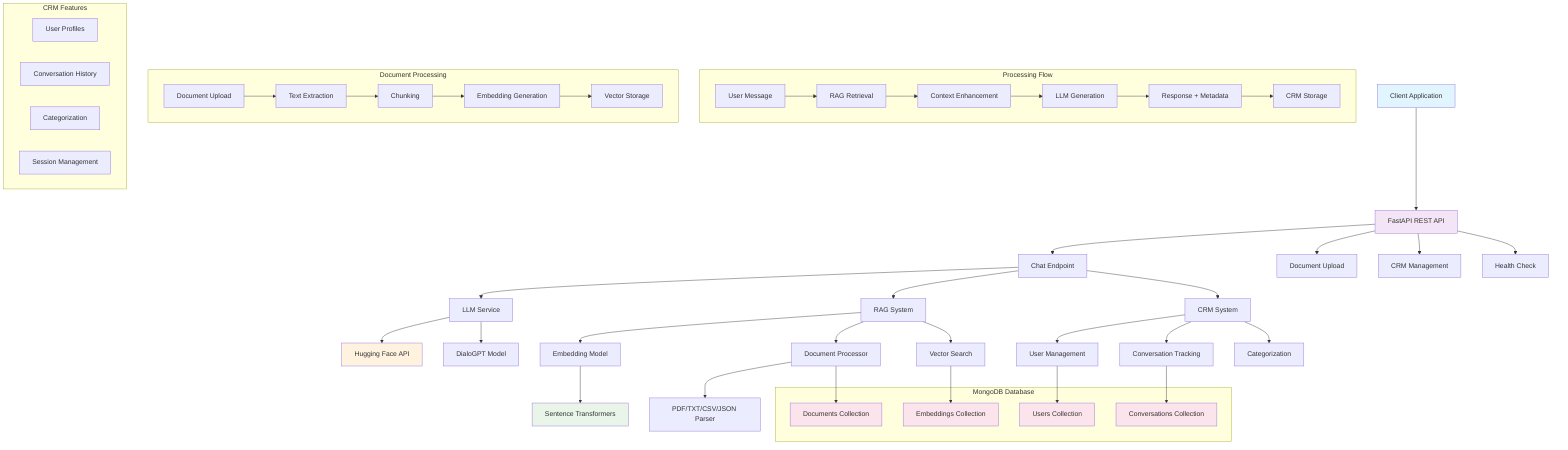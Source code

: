 graph TD
    A[Client Application] --> B[FastAPI REST API]
    
    B --> C[Chat Endpoint]
    B --> D[Document Upload]
    B --> E[CRM Management]
    B --> F[Health Check]
    
    C --> G[LLM Service]
    C --> H[RAG System]
    C --> I[CRM System]
    
    G --> J[Hugging Face API]
    G --> K[DialoGPT Model]
    
    H --> L[Embedding Model]
    H --> M[Document Processor]
    H --> N[Vector Search]
    
    I --> O[User Management]
    I --> P[Conversation Tracking]
    I --> Q[Categorization]
    
    L --> R[Sentence Transformers]
    M --> S[PDF/TXT/CSV/JSON Parser]
    
    subgraph "MongoDB Database"
        T[Users Collection]
        U[Conversations Collection]
        V[Documents Collection]
        W[Embeddings Collection]
    end
    
    O --> T
    P --> U
    M --> V
    N --> W
    
    subgraph "Processing Flow"
        X[User Message] --> Y[RAG Retrieval]
        Y --> Z[Context Enhancement]
        Z --> AA[LLM Generation]
        AA --> BB[Response + Metadata]
        BB --> CC[CRM Storage]
    end
    
    subgraph "Document Processing"
        DD[Document Upload] --> EE[Text Extraction]
        EE --> FF[Chunking]
        FF --> GG[Embedding Generation]
        GG --> HH[Vector Storage]
    end
    
    subgraph "CRM Features"
        II[User Profiles]
        JJ[Conversation History]
        KK[Categorization]
        LL[Session Management]
    end
    
    style A fill:#e1f5fe
    style B fill:#f3e5f5
    style J fill:#fff3e0
    style R fill:#e8f5e8
    style T fill:#fce4ec
    style U fill:#fce4ec
    style V fill:#fce4ec
    style W fill:#fce4ec